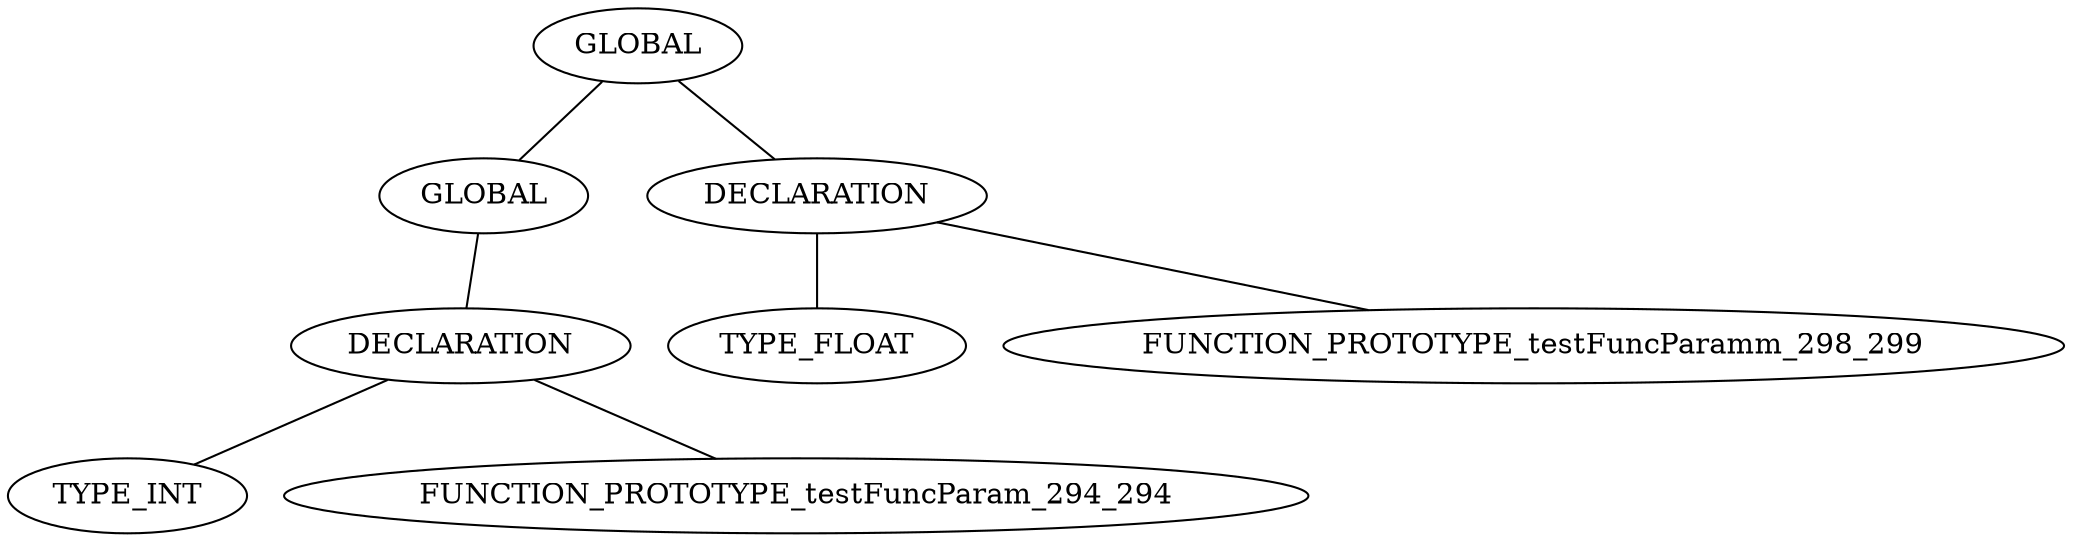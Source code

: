 graph G {
0[label=GLOBAL];
1[label=GLOBAL];
0--1;
2[label=DECLARATION];
1--2;
3[label=TYPE_INT];
2--3;
4[label=FUNCTION_PROTOTYPE_testFuncParam_294_294];
2--4;
5[label=DECLARATION];
0--5;
6[label=TYPE_FLOAT];
5--6;
7[label=FUNCTION_PROTOTYPE_testFuncParamm_298_299];
5--7;
}
